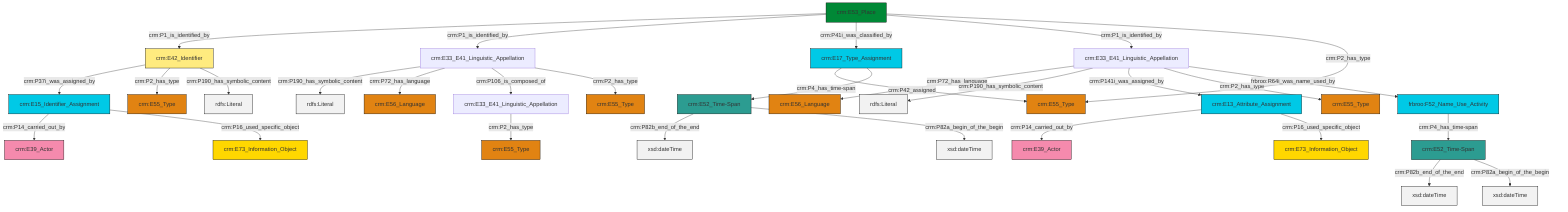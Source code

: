 graph TD
classDef Literal fill:#f2f2f2,stroke:#000000;
classDef CRM_Entity fill:#FFFFFF,stroke:#000000;
classDef Temporal_Entity fill:#00C9E6, stroke:#000000;
classDef Type fill:#E18312, stroke:#000000;
classDef Time-Span fill:#2C9C91, stroke:#000000;
classDef Appellation fill:#FFEB7F, stroke:#000000;
classDef Place fill:#008836, stroke:#000000;
classDef Persistent_Item fill:#B266B2, stroke:#000000;
classDef Conceptual_Object fill:#FFD700, stroke:#000000;
classDef Physical_Thing fill:#D2B48C, stroke:#000000;
classDef Actor fill:#f58aad, stroke:#000000;
classDef PC_Classes fill:#4ce600, stroke:#000000;
classDef Multi fill:#cccccc,stroke:#000000;

4["crm:E33_E41_Linguistic_Appellation"]:::Default -->|crm:P72_has_language| 5["crm:E56_Language"]:::Type
11["crm:E13_Attribute_Assignment"]:::Temporal_Entity -->|crm:P14_carried_out_by| 12["crm:E39_Actor"]:::Actor
8["crm:E53_Place"]:::Place -->|crm:P1_is_identified_by| 0["crm:E42_Identifier"]:::Appellation
23["crm:E52_Time-Span"]:::Time-Span -->|crm:P82b_end_of_the_end| 24[xsd:dateTime]:::Literal
15["crm:E33_E41_Linguistic_Appellation"]:::Default -->|crm:P2_has_type| 25["crm:E55_Type"]:::Type
26["crm:E33_E41_Linguistic_Appellation"]:::Default -->|crm:P190_has_symbolic_content| 27[rdfs:Literal]:::Literal
2["crm:E15_Identifier_Assignment"]:::Temporal_Entity -->|crm:P14_carried_out_by| 21["crm:E39_Actor"]:::Actor
13["crm:E52_Time-Span"]:::Time-Span -->|crm:P82b_end_of_the_end| 29[xsd:dateTime]:::Literal
0["crm:E42_Identifier"]:::Appellation -->|crm:P37i_was_assigned_by| 2["crm:E15_Identifier_Assignment"]:::Temporal_Entity
26["crm:E33_E41_Linguistic_Appellation"]:::Default -->|crm:P72_has_language| 17["crm:E56_Language"]:::Type
13["crm:E52_Time-Span"]:::Time-Span -->|crm:P82a_begin_of_the_begin| 33[xsd:dateTime]:::Literal
0["crm:E42_Identifier"]:::Appellation -->|crm:P2_has_type| 34["crm:E55_Type"]:::Type
4["crm:E33_E41_Linguistic_Appellation"]:::Default -->|crm:P190_has_symbolic_content| 35[rdfs:Literal]:::Literal
26["crm:E33_E41_Linguistic_Appellation"]:::Default -->|crm:P106_is_composed_of| 15["crm:E33_E41_Linguistic_Appellation"]:::Default
8["crm:E53_Place"]:::Place -->|crm:P1_is_identified_by| 26["crm:E33_E41_Linguistic_Appellation"]:::Default
11["crm:E13_Attribute_Assignment"]:::Temporal_Entity -->|crm:P16_used_specific_object| 38["crm:E73_Information_Object"]:::Conceptual_Object
4["crm:E33_E41_Linguistic_Appellation"]:::Default -->|crm:P141i_was_assigned_by| 11["crm:E13_Attribute_Assignment"]:::Temporal_Entity
26["crm:E33_E41_Linguistic_Appellation"]:::Default -->|crm:P2_has_type| 6["crm:E55_Type"]:::Type
8["crm:E53_Place"]:::Place -->|crm:P41i_was_classified_by| 41["crm:E17_Type_Assignment"]:::Temporal_Entity
36["frbroo:F52_Name_Use_Activity"]:::Temporal_Entity -->|crm:P4_has_time-span| 13["crm:E52_Time-Span"]:::Time-Span
41["crm:E17_Type_Assignment"]:::Temporal_Entity -->|crm:P42_assigned| 44["crm:E55_Type"]:::Type
41["crm:E17_Type_Assignment"]:::Temporal_Entity -->|crm:P4_has_time-span| 23["crm:E52_Time-Span"]:::Time-Span
4["crm:E33_E41_Linguistic_Appellation"]:::Default -->|crm:P2_has_type| 19["crm:E55_Type"]:::Type
0["crm:E42_Identifier"]:::Appellation -->|crm:P190_has_symbolic_content| 45[rdfs:Literal]:::Literal
23["crm:E52_Time-Span"]:::Time-Span -->|crm:P82a_begin_of_the_begin| 46[xsd:dateTime]:::Literal
2["crm:E15_Identifier_Assignment"]:::Temporal_Entity -->|crm:P16_used_specific_object| 49["crm:E73_Information_Object"]:::Conceptual_Object
4["crm:E33_E41_Linguistic_Appellation"]:::Default -->|frbroo:R64i_was_name_used_by| 36["frbroo:F52_Name_Use_Activity"]:::Temporal_Entity
8["crm:E53_Place"]:::Place -->|crm:P1_is_identified_by| 4["crm:E33_E41_Linguistic_Appellation"]:::Default
8["crm:E53_Place"]:::Place -->|crm:P2_has_type| 44["crm:E55_Type"]:::Type